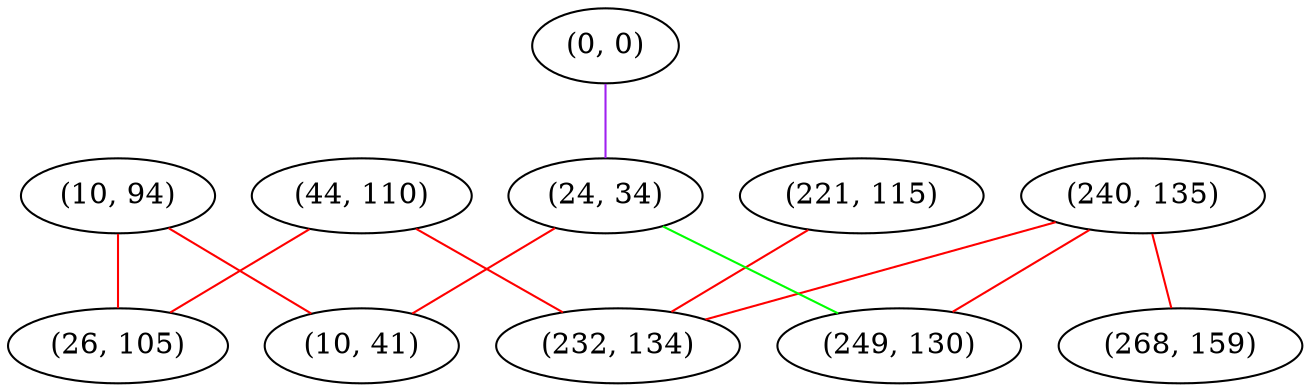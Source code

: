 graph "" {
"(10, 94)";
"(44, 110)";
"(221, 115)";
"(26, 105)";
"(240, 135)";
"(268, 159)";
"(0, 0)";
"(24, 34)";
"(249, 130)";
"(232, 134)";
"(10, 41)";
"(10, 94)" -- "(10, 41)"  [color=red, key=0, weight=1];
"(10, 94)" -- "(26, 105)"  [color=red, key=0, weight=1];
"(44, 110)" -- "(232, 134)"  [color=red, key=0, weight=1];
"(44, 110)" -- "(26, 105)"  [color=red, key=0, weight=1];
"(221, 115)" -- "(232, 134)"  [color=red, key=0, weight=1];
"(240, 135)" -- "(249, 130)"  [color=red, key=0, weight=1];
"(240, 135)" -- "(232, 134)"  [color=red, key=0, weight=1];
"(240, 135)" -- "(268, 159)"  [color=red, key=0, weight=1];
"(0, 0)" -- "(24, 34)"  [color=purple, key=0, weight=4];
"(24, 34)" -- "(249, 130)"  [color=green, key=0, weight=2];
"(24, 34)" -- "(10, 41)"  [color=red, key=0, weight=1];
}
